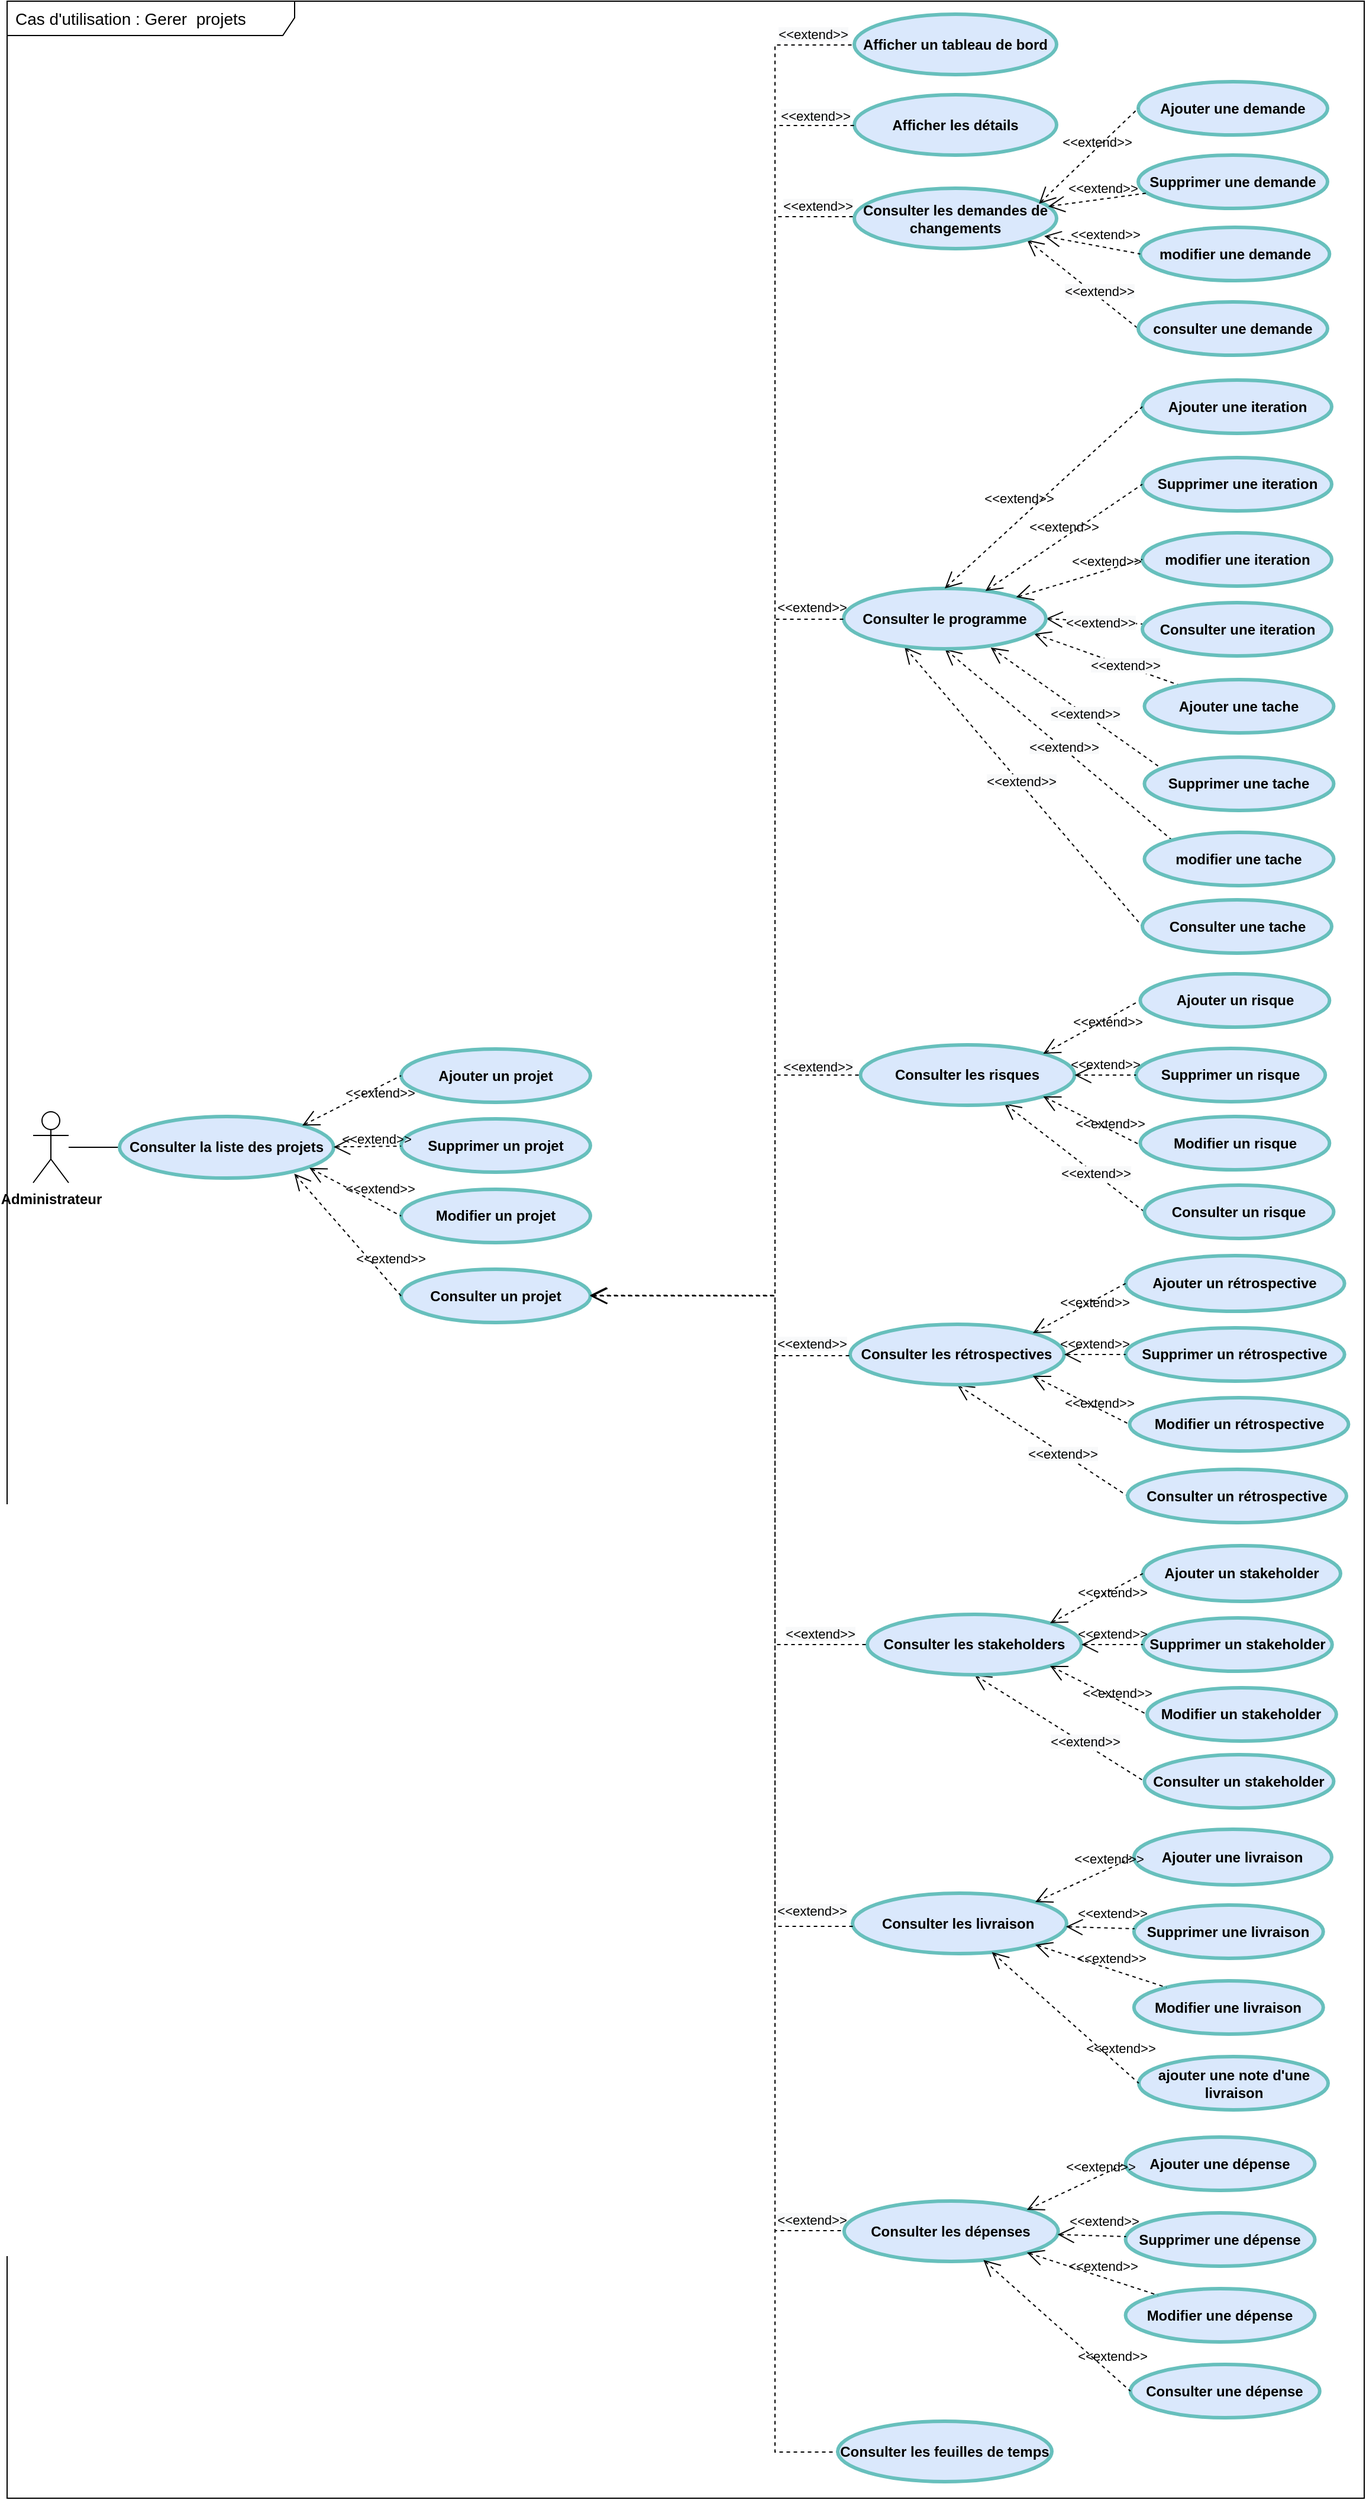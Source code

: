 <mxfile version="20.2.5" type="github">
  <diagram id="lqeS9QWTc5A_XZJM_jDW" name="Page-1">
    <mxGraphModel dx="1457" dy="-3883" grid="0" gridSize="10" guides="1" tooltips="1" connect="1" arrows="1" fold="1" page="1" pageScale="1" pageWidth="827" pageHeight="1169" math="0" shadow="0">
      <root>
        <mxCell id="0" />
        <mxCell id="1" parent="0" />
        <mxCell id="lvj-AdMTASe0IMn5T47T-1" value="&lt;div style=&quot;text-align: center&quot;&gt;&lt;span&gt;Cas d&#39;utilisation : Gerer&amp;nbsp; projets&lt;/span&gt;&lt;/div&gt;" style="shape=umlFrame;tabPosition=left;html=1;boundedLbl=1;labelInHeader=1;width=243;height=29;swimlaneFillColor=#ffffff;align=left;spacingLeft=5;fontSize=14;" parent="1" vertex="1">
          <mxGeometry x="256" y="4752" width="1147" height="2109" as="geometry" />
        </mxCell>
        <mxCell id="lvj-AdMTASe0IMn5T47T-22" style="edgeStyle=orthogonalEdgeStyle;rounded=0;orthogonalLoop=1;jettySize=auto;html=1;endArrow=none;endFill=0;" parent="1" source="lvj-AdMTASe0IMn5T47T-3" target="lvj-AdMTASe0IMn5T47T-14" edge="1">
          <mxGeometry relative="1" as="geometry" />
        </mxCell>
        <mxCell id="lvj-AdMTASe0IMn5T47T-3" value="&lt;span style=&quot;font-weight: 700&quot;&gt;Administrateur&lt;/span&gt;" style="shape=umlActor;verticalLabelPosition=bottom;verticalAlign=top;html=1;outlineConnect=0;" parent="1" vertex="1">
          <mxGeometry x="278" y="5690" width="30" height="60" as="geometry" />
        </mxCell>
        <mxCell id="lvj-AdMTASe0IMn5T47T-4" value="Consulter les livraison&amp;nbsp;" style="shape=ellipse;html=1;strokeWidth=3;fontStyle=1;whiteSpace=wrap;align=center;perimeter=ellipsePerimeter;fillColor=#dae8fc;strokeColor=#67BFBC;" parent="1" vertex="1">
          <mxGeometry x="970.5" y="6350" width="181" height="51" as="geometry" />
        </mxCell>
        <mxCell id="lvj-AdMTASe0IMn5T47T-5" value="Ajouter une livraison" style="shape=ellipse;html=1;strokeWidth=3;fontStyle=1;whiteSpace=wrap;align=center;perimeter=ellipsePerimeter;fillColor=#dae8fc;strokeColor=#67BFBC;" parent="1" vertex="1">
          <mxGeometry x="1208.39" y="6296" width="167.11" height="47" as="geometry" />
        </mxCell>
        <mxCell id="lvj-AdMTASe0IMn5T47T-6" value="Supprimer une&amp;nbsp;livraison" style="shape=ellipse;html=1;strokeWidth=3;fontStyle=1;whiteSpace=wrap;align=center;perimeter=ellipsePerimeter;fillColor=#dae8fc;strokeColor=#67BFBC;" parent="1" vertex="1">
          <mxGeometry x="1208.39" y="6360" width="160" height="45" as="geometry" />
        </mxCell>
        <mxCell id="lvj-AdMTASe0IMn5T47T-7" value="Modifier une livraison" style="shape=ellipse;html=1;strokeWidth=3;fontStyle=1;whiteSpace=wrap;align=center;perimeter=ellipsePerimeter;fillColor=#dae8fc;strokeColor=#67BFBC;" parent="1" vertex="1">
          <mxGeometry x="1208.39" y="6424" width="160" height="45" as="geometry" />
        </mxCell>
        <mxCell id="lvj-AdMTASe0IMn5T47T-8" value="&amp;lt;&amp;lt;extend&amp;gt;&amp;gt;" style="edgeStyle=none;html=1;startArrow=open;endArrow=none;startSize=12;verticalAlign=bottom;dashed=1;labelBackgroundColor=none;rounded=0;entryX=0;entryY=0.5;entryDx=0;entryDy=0;exitX=1;exitY=0;exitDx=0;exitDy=0;" parent="1" source="lvj-AdMTASe0IMn5T47T-4" target="lvj-AdMTASe0IMn5T47T-5" edge="1">
          <mxGeometry x="0.473" y="-1" width="160" relative="1" as="geometry">
            <mxPoint x="605.39" y="5407" as="sourcePoint" />
            <mxPoint x="765.39" y="5407" as="targetPoint" />
            <mxPoint as="offset" />
          </mxGeometry>
        </mxCell>
        <mxCell id="lvj-AdMTASe0IMn5T47T-9" value="&amp;lt;&amp;lt;extend&amp;gt;&amp;gt;" style="edgeStyle=none;html=1;startArrow=open;endArrow=none;startSize=12;verticalAlign=bottom;dashed=1;labelBackgroundColor=none;rounded=0;" parent="1" source="lvj-AdMTASe0IMn5T47T-4" target="lvj-AdMTASe0IMn5T47T-6" edge="1">
          <mxGeometry x="0.385" y="3" width="160" relative="1" as="geometry">
            <mxPoint x="605.39" y="5407" as="sourcePoint" />
            <mxPoint x="765.39" y="5407" as="targetPoint" />
            <mxPoint x="-1" as="offset" />
          </mxGeometry>
        </mxCell>
        <mxCell id="lvj-AdMTASe0IMn5T47T-10" value="&amp;lt;&amp;lt;extend&amp;gt;&amp;gt;" style="edgeStyle=none;html=1;startArrow=open;endArrow=none;startSize=12;verticalAlign=bottom;dashed=1;labelBackgroundColor=none;rounded=0;exitX=1;exitY=1;exitDx=0;exitDy=0;" parent="1" source="lvj-AdMTASe0IMn5T47T-4" target="lvj-AdMTASe0IMn5T47T-7" edge="1">
          <mxGeometry x="0.155" width="160" relative="1" as="geometry">
            <mxPoint x="617.39" y="5499" as="sourcePoint" />
            <mxPoint x="780.39" y="5496" as="targetPoint" />
            <mxPoint as="offset" />
          </mxGeometry>
        </mxCell>
        <mxCell id="lvj-AdMTASe0IMn5T47T-14" value="Consulter la liste des projets" style="shape=ellipse;html=1;strokeWidth=3;fontStyle=1;whiteSpace=wrap;align=center;perimeter=ellipsePerimeter;fillColor=#dae8fc;strokeColor=#67BFBC;" parent="1" vertex="1">
          <mxGeometry x="351" y="5694" width="181" height="52" as="geometry" />
        </mxCell>
        <mxCell id="lvj-AdMTASe0IMn5T47T-15" value="Ajouter un projet" style="shape=ellipse;html=1;strokeWidth=3;fontStyle=1;whiteSpace=wrap;align=center;perimeter=ellipsePerimeter;fillColor=#dae8fc;strokeColor=#67BFBC;" parent="1" vertex="1">
          <mxGeometry x="589" y="5637" width="160" height="45" as="geometry" />
        </mxCell>
        <mxCell id="lvj-AdMTASe0IMn5T47T-16" value="Supprimer un projet" style="shape=ellipse;html=1;strokeWidth=3;fontStyle=1;whiteSpace=wrap;align=center;perimeter=ellipsePerimeter;fillColor=#dae8fc;strokeColor=#67BFBC;" parent="1" vertex="1">
          <mxGeometry x="589" y="5696" width="160" height="45" as="geometry" />
        </mxCell>
        <mxCell id="lvj-AdMTASe0IMn5T47T-17" value="Modifier un projet" style="shape=ellipse;html=1;strokeWidth=3;fontStyle=1;whiteSpace=wrap;align=center;perimeter=ellipsePerimeter;fillColor=#dae8fc;strokeColor=#67BFBC;" parent="1" vertex="1">
          <mxGeometry x="589" y="5755.5" width="160" height="45" as="geometry" />
        </mxCell>
        <mxCell id="lvj-AdMTASe0IMn5T47T-18" value="&amp;lt;&amp;lt;extend&amp;gt;&amp;gt;" style="edgeStyle=none;html=1;startArrow=open;endArrow=none;startSize=12;verticalAlign=bottom;dashed=1;labelBackgroundColor=none;rounded=0;entryX=0;entryY=0.5;entryDx=0;entryDy=0;exitX=1;exitY=0;exitDx=0;exitDy=0;" parent="1" source="lvj-AdMTASe0IMn5T47T-14" target="lvj-AdMTASe0IMn5T47T-15" edge="1">
          <mxGeometry x="0.429" y="-13" width="160" relative="1" as="geometry">
            <mxPoint x="430" y="5781" as="sourcePoint" />
            <mxPoint x="590" y="5781" as="targetPoint" />
            <mxPoint as="offset" />
          </mxGeometry>
        </mxCell>
        <mxCell id="lvj-AdMTASe0IMn5T47T-19" value="&amp;lt;&amp;lt;extend&amp;gt;&amp;gt;" style="edgeStyle=none;html=1;startArrow=open;endArrow=none;startSize=12;verticalAlign=bottom;dashed=1;labelBackgroundColor=none;rounded=0;" parent="1" source="lvj-AdMTASe0IMn5T47T-14" target="lvj-AdMTASe0IMn5T47T-16" edge="1">
          <mxGeometry x="0.266" y="-2" width="160" relative="1" as="geometry">
            <mxPoint x="522" y="5667" as="sourcePoint" />
            <mxPoint x="682" y="5667" as="targetPoint" />
            <mxPoint y="1" as="offset" />
          </mxGeometry>
        </mxCell>
        <mxCell id="lvj-AdMTASe0IMn5T47T-20" value="&amp;lt;&amp;lt;extend&amp;gt;&amp;gt;" style="edgeStyle=none;html=1;startArrow=open;endArrow=none;startSize=12;verticalAlign=bottom;dashed=1;labelBackgroundColor=none;rounded=0;entryX=0;entryY=0.5;entryDx=0;entryDy=0;exitX=0.887;exitY=0.835;exitDx=0;exitDy=0;exitPerimeter=0;" parent="1" source="lvj-AdMTASe0IMn5T47T-14" target="lvj-AdMTASe0IMn5T47T-17" edge="1">
          <mxGeometry x="0.501" y="4" width="160" relative="1" as="geometry">
            <mxPoint x="522" y="5667" as="sourcePoint" />
            <mxPoint x="682" y="5667" as="targetPoint" />
            <mxPoint as="offset" />
          </mxGeometry>
        </mxCell>
        <mxCell id="bxr3qxaW9HxUWddgc9hu-50" style="edgeStyle=orthogonalEdgeStyle;rounded=0;orthogonalLoop=1;jettySize=auto;html=1;labelBackgroundColor=none;endArrow=none;verticalAlign=bottom;startArrow=open;startSize=12;dashed=1;" parent="1" source="lvj-AdMTASe0IMn5T47T-21" target="bxr3qxaW9HxUWddgc9hu-40" edge="1">
          <mxGeometry relative="1" as="geometry">
            <Array as="points">
              <mxPoint x="905" y="5846" />
              <mxPoint x="905" y="6635" />
            </Array>
          </mxGeometry>
        </mxCell>
        <mxCell id="bxr3qxaW9HxUWddgc9hu-55" value="&lt;span style=&quot;background-color: rgb(248, 249, 250);&quot;&gt;&amp;lt;&amp;lt;extend&amp;gt;&amp;gt;&lt;/span&gt;" style="edgeLabel;html=1;align=center;verticalAlign=middle;resizable=0;points=[];" parent="bxr3qxaW9HxUWddgc9hu-50" vertex="1" connectable="0">
          <mxGeometry x="0.82" y="-1" relative="1" as="geometry">
            <mxPoint x="32" y="23" as="offset" />
          </mxGeometry>
        </mxCell>
        <mxCell id="N78ZlKUnfoEXJBaq9vIP-2" style="edgeStyle=orthogonalEdgeStyle;rounded=0;orthogonalLoop=1;jettySize=auto;html=1;labelBackgroundColor=none;endArrow=none;verticalAlign=bottom;startArrow=open;startSize=12;dashed=1;" parent="1" source="lvj-AdMTASe0IMn5T47T-21" target="N78ZlKUnfoEXJBaq9vIP-1" edge="1">
          <mxGeometry relative="1" as="geometry">
            <Array as="points">
              <mxPoint x="905" y="5846" />
              <mxPoint x="905" y="6822" />
            </Array>
          </mxGeometry>
        </mxCell>
        <mxCell id="lvj-AdMTASe0IMn5T47T-21" value="Consulter un projet" style="shape=ellipse;html=1;strokeWidth=3;fontStyle=1;whiteSpace=wrap;align=center;perimeter=ellipsePerimeter;fillColor=#dae8fc;strokeColor=#67BFBC;" parent="1" vertex="1">
          <mxGeometry x="589" y="5823" width="160" height="45" as="geometry" />
        </mxCell>
        <mxCell id="lvj-AdMTASe0IMn5T47T-23" value="&amp;lt;&amp;lt;extend&amp;gt;&amp;gt;" style="edgeStyle=none;html=1;startArrow=open;endArrow=none;startSize=12;verticalAlign=bottom;dashed=1;labelBackgroundColor=none;rounded=0;entryX=0;entryY=0.5;entryDx=0;entryDy=0;exitX=0.816;exitY=0.928;exitDx=0;exitDy=0;exitPerimeter=0;" parent="1" source="lvj-AdMTASe0IMn5T47T-14" target="lvj-AdMTASe0IMn5T47T-21" edge="1">
          <mxGeometry x="0.655" y="7" width="160" relative="1" as="geometry">
            <mxPoint x="334" y="5815" as="sourcePoint" />
            <mxPoint x="494" y="5815" as="targetPoint" />
            <mxPoint x="1" as="offset" />
          </mxGeometry>
        </mxCell>
        <mxCell id="lvj-AdMTASe0IMn5T47T-24" value="Afficher un tableau de bord" style="shape=ellipse;html=1;strokeWidth=3;fontStyle=1;whiteSpace=wrap;align=center;perimeter=ellipsePerimeter;fillColor=#dae8fc;strokeColor=#67BFBC;" parent="1" vertex="1">
          <mxGeometry x="972" y="4763" width="171" height="51" as="geometry" />
        </mxCell>
        <mxCell id="lvj-AdMTASe0IMn5T47T-25" value="" style="edgeStyle=orthogonalEdgeStyle;html=1;startArrow=open;endArrow=none;startSize=12;verticalAlign=bottom;dashed=1;labelBackgroundColor=none;rounded=0;" parent="1" source="lvj-AdMTASe0IMn5T47T-21" target="lvj-AdMTASe0IMn5T47T-24" edge="1">
          <mxGeometry x="0.908" y="8" width="160" relative="1" as="geometry">
            <mxPoint x="779.0" y="5223.571" as="sourcePoint" />
            <mxPoint x="991" y="5076" as="targetPoint" />
            <Array as="points">
              <mxPoint x="905" y="5846" />
              <mxPoint x="905" y="4789" />
            </Array>
            <mxPoint as="offset" />
          </mxGeometry>
        </mxCell>
        <mxCell id="bxr3qxaW9HxUWddgc9hu-25" value="&lt;span style=&quot;background-color: rgb(248, 249, 250);&quot;&gt;&amp;lt;&amp;lt;extend&amp;gt;&amp;gt;&lt;/span&gt;" style="edgeLabel;html=1;align=center;verticalAlign=middle;resizable=0;points=[];" parent="lvj-AdMTASe0IMn5T47T-25" vertex="1" connectable="0">
          <mxGeometry x="0.901" y="1" relative="1" as="geometry">
            <mxPoint x="28" y="-8" as="offset" />
          </mxGeometry>
        </mxCell>
        <mxCell id="lvj-AdMTASe0IMn5T47T-26" value="Afficher les détails" style="shape=ellipse;html=1;strokeWidth=3;fontStyle=1;whiteSpace=wrap;align=center;perimeter=ellipsePerimeter;fillColor=#dae8fc;strokeColor=#67BFBC;" parent="1" vertex="1">
          <mxGeometry x="972" y="4831" width="171" height="51" as="geometry" />
        </mxCell>
        <mxCell id="lvj-AdMTASe0IMn5T47T-27" value="" style="edgeStyle=orthogonalEdgeStyle;html=1;startArrow=open;endArrow=none;startSize=12;verticalAlign=bottom;dashed=1;labelBackgroundColor=none;rounded=0;fontSize=11;" parent="1" source="lvj-AdMTASe0IMn5T47T-21" target="lvj-AdMTASe0IMn5T47T-26" edge="1">
          <mxGeometry x="0.858" y="-3" width="160" relative="1" as="geometry">
            <mxPoint x="779.0" y="5223.571" as="sourcePoint" />
            <mxPoint x="991" y="5075" as="targetPoint" />
            <Array as="points">
              <mxPoint x="905" y="5846" />
              <mxPoint x="905" y="4857" />
            </Array>
            <mxPoint as="offset" />
          </mxGeometry>
        </mxCell>
        <mxCell id="bxr3qxaW9HxUWddgc9hu-27" value="&lt;span style=&quot;background-color: rgb(248, 249, 250);&quot;&gt;&amp;lt;&amp;lt;extend&amp;gt;&amp;gt;&lt;/span&gt;" style="edgeLabel;html=1;align=center;verticalAlign=middle;resizable=0;points=[];" parent="lvj-AdMTASe0IMn5T47T-27" vertex="1" connectable="0">
          <mxGeometry x="0.768" y="-2" relative="1" as="geometry">
            <mxPoint x="32" y="-82" as="offset" />
          </mxGeometry>
        </mxCell>
        <mxCell id="bxr3qxaW9HxUWddgc9hu-28" value="&lt;span style=&quot;background-color: rgb(248, 249, 250);&quot;&gt;&amp;lt;&amp;lt;extend&amp;gt;&amp;gt;&lt;/span&gt;" style="edgeLabel;html=1;align=center;verticalAlign=middle;resizable=0;points=[];" parent="lvj-AdMTASe0IMn5T47T-27" vertex="1" connectable="0">
          <mxGeometry x="0.642" y="-1" relative="1" as="geometry">
            <mxPoint x="35" y="-82" as="offset" />
          </mxGeometry>
        </mxCell>
        <mxCell id="bxr3qxaW9HxUWddgc9hu-2" style="rounded=0;orthogonalLoop=1;jettySize=auto;html=1;exitX=1;exitY=1;exitDx=0;exitDy=0;entryX=0;entryY=0.5;entryDx=0;entryDy=0;labelBackgroundColor=none;endArrow=none;verticalAlign=bottom;startArrow=open;startSize=12;dashed=1;" parent="1" source="lvj-AdMTASe0IMn5T47T-30" target="bxr3qxaW9HxUWddgc9hu-1" edge="1">
          <mxGeometry relative="1" as="geometry" />
        </mxCell>
        <mxCell id="bxr3qxaW9HxUWddgc9hu-3" value="&lt;span style=&quot;background-color: rgb(248, 249, 250);&quot;&gt;&amp;lt;&amp;lt;extend&amp;gt;&amp;gt;&lt;/span&gt;" style="edgeLabel;html=1;align=center;verticalAlign=middle;resizable=0;points=[];" parent="bxr3qxaW9HxUWddgc9hu-2" vertex="1" connectable="0">
          <mxGeometry x="0.243" y="4" relative="1" as="geometry">
            <mxPoint as="offset" />
          </mxGeometry>
        </mxCell>
        <mxCell id="lvj-AdMTASe0IMn5T47T-30" value="Consulter les demandes de changements" style="shape=ellipse;html=1;strokeWidth=3;fontStyle=1;whiteSpace=wrap;align=center;perimeter=ellipsePerimeter;fillColor=#dae8fc;strokeColor=#67BFBC;" parent="1" vertex="1">
          <mxGeometry x="972" y="4910" width="171" height="51" as="geometry" />
        </mxCell>
        <mxCell id="lvj-AdMTASe0IMn5T47T-31" value="" style="edgeStyle=orthogonalEdgeStyle;html=1;startArrow=open;endArrow=none;startSize=12;verticalAlign=bottom;dashed=1;labelBackgroundColor=none;rounded=0;fontSize=11;" parent="1" source="lvj-AdMTASe0IMn5T47T-21" edge="1">
          <mxGeometry x="0.805" y="-2" width="160" relative="1" as="geometry">
            <mxPoint x="778.822" y="5223" as="sourcePoint" />
            <mxPoint x="972.016" y="4934" as="targetPoint" />
            <Array as="points">
              <mxPoint x="905" y="5846" />
              <mxPoint x="905" y="4934" />
            </Array>
            <mxPoint as="offset" />
          </mxGeometry>
        </mxCell>
        <mxCell id="lvj-AdMTASe0IMn5T47T-32" value="Ajouter une demande" style="shape=ellipse;html=1;strokeWidth=3;fontStyle=1;whiteSpace=wrap;align=center;perimeter=ellipsePerimeter;fillColor=#dae8fc;strokeColor=#67BFBC;" parent="1" vertex="1">
          <mxGeometry x="1212" y="4820" width="160" height="45" as="geometry" />
        </mxCell>
        <mxCell id="lvj-AdMTASe0IMn5T47T-33" value="Supprimer une demande" style="shape=ellipse;html=1;strokeWidth=3;fontStyle=1;whiteSpace=wrap;align=center;perimeter=ellipsePerimeter;fillColor=#dae8fc;strokeColor=#67BFBC;" parent="1" vertex="1">
          <mxGeometry x="1212" y="4882" width="160" height="45" as="geometry" />
        </mxCell>
        <mxCell id="lvj-AdMTASe0IMn5T47T-34" value="modifier une demande" style="shape=ellipse;html=1;strokeWidth=3;fontStyle=1;whiteSpace=wrap;align=center;perimeter=ellipsePerimeter;fillColor=#dae8fc;strokeColor=#67BFBC;" parent="1" vertex="1">
          <mxGeometry x="1213.67" y="4943" width="160" height="45" as="geometry" />
        </mxCell>
        <mxCell id="lvj-AdMTASe0IMn5T47T-35" value="&amp;lt;&amp;lt;extend&amp;gt;&amp;gt;" style="edgeStyle=none;html=1;startArrow=open;endArrow=none;startSize=12;verticalAlign=bottom;dashed=1;labelBackgroundColor=none;rounded=0;fontSize=11;" parent="1" source="lvj-AdMTASe0IMn5T47T-30" target="lvj-AdMTASe0IMn5T47T-33" edge="1">
          <mxGeometry x="0.101" width="160" relative="1" as="geometry">
            <mxPoint x="967" y="5158" as="sourcePoint" />
            <mxPoint x="1127" y="5158" as="targetPoint" />
            <mxPoint as="offset" />
          </mxGeometry>
        </mxCell>
        <mxCell id="lvj-AdMTASe0IMn5T47T-36" value="&amp;lt;&amp;lt;extend&amp;gt;&amp;gt;" style="edgeStyle=none;html=1;startArrow=open;endArrow=none;startSize=12;verticalAlign=bottom;dashed=1;labelBackgroundColor=none;rounded=0;fontSize=11;entryX=0;entryY=0.5;entryDx=0;entryDy=0;exitX=0.939;exitY=0.791;exitDx=0;exitDy=0;exitPerimeter=0;" parent="1" source="lvj-AdMTASe0IMn5T47T-30" target="lvj-AdMTASe0IMn5T47T-34" edge="1">
          <mxGeometry x="0.26" y="2" width="160" relative="1" as="geometry">
            <mxPoint x="967" y="5158" as="sourcePoint" />
            <mxPoint x="1127" y="5158" as="targetPoint" />
            <mxPoint as="offset" />
          </mxGeometry>
        </mxCell>
        <mxCell id="lvj-AdMTASe0IMn5T47T-37" value="&amp;lt;&amp;lt;extend&amp;gt;&amp;gt;" style="edgeStyle=none;html=1;startArrow=open;endArrow=none;startSize=12;verticalAlign=bottom;dashed=1;labelBackgroundColor=none;rounded=0;fontSize=11;entryX=0;entryY=0.5;entryDx=0;entryDy=0;exitX=0.913;exitY=0.257;exitDx=0;exitDy=0;exitPerimeter=0;" parent="1" source="lvj-AdMTASe0IMn5T47T-30" target="lvj-AdMTASe0IMn5T47T-32" edge="1">
          <mxGeometry x="0.123" y="-3" width="160" relative="1" as="geometry">
            <mxPoint x="967" y="5158" as="sourcePoint" />
            <mxPoint x="1127" y="5158" as="targetPoint" />
            <mxPoint as="offset" />
          </mxGeometry>
        </mxCell>
        <mxCell id="bxr3qxaW9HxUWddgc9hu-8" style="edgeStyle=none;rounded=0;orthogonalLoop=1;jettySize=auto;html=1;exitX=1;exitY=0.5;exitDx=0;exitDy=0;labelBackgroundColor=none;endArrow=none;verticalAlign=bottom;startArrow=open;startSize=12;dashed=1;" parent="1" source="lvj-AdMTASe0IMn5T47T-38" target="lvj-AdMTASe0IMn5T47T-48" edge="1">
          <mxGeometry relative="1" as="geometry" />
        </mxCell>
        <mxCell id="bxr3qxaW9HxUWddgc9hu-9" value="&lt;span style=&quot;background-color: rgb(248, 249, 250);&quot;&gt;&amp;lt;&amp;lt;extend&amp;gt;&amp;gt;&lt;/span&gt;" style="edgeLabel;html=1;align=center;verticalAlign=middle;resizable=0;points=[];" parent="bxr3qxaW9HxUWddgc9hu-8" vertex="1" connectable="0">
          <mxGeometry x="0.103" y="-1" relative="1" as="geometry">
            <mxPoint as="offset" />
          </mxGeometry>
        </mxCell>
        <mxCell id="bxr3qxaW9HxUWddgc9hu-15" style="edgeStyle=none;rounded=0;orthogonalLoop=1;jettySize=auto;html=1;exitX=0.941;exitY=0.749;exitDx=0;exitDy=0;labelBackgroundColor=none;endArrow=none;verticalAlign=bottom;startArrow=open;startSize=12;dashed=1;exitPerimeter=0;" parent="1" source="lvj-AdMTASe0IMn5T47T-38" target="bxr3qxaW9HxUWddgc9hu-10" edge="1">
          <mxGeometry relative="1" as="geometry" />
        </mxCell>
        <mxCell id="bxr3qxaW9HxUWddgc9hu-21" value="&lt;span style=&quot;background-color: rgb(248, 249, 250);&quot;&gt;&amp;lt;&amp;lt;extend&amp;gt;&amp;gt;&lt;/span&gt;" style="edgeLabel;html=1;align=center;verticalAlign=middle;resizable=0;points=[];" parent="bxr3qxaW9HxUWddgc9hu-15" vertex="1" connectable="0">
          <mxGeometry x="0.244" y="1" relative="1" as="geometry">
            <mxPoint as="offset" />
          </mxGeometry>
        </mxCell>
        <mxCell id="bxr3qxaW9HxUWddgc9hu-16" style="edgeStyle=none;rounded=0;orthogonalLoop=1;jettySize=auto;html=1;exitX=0.727;exitY=0.979;exitDx=0;exitDy=0;entryX=0.075;entryY=0.173;entryDx=0;entryDy=0;labelBackgroundColor=none;endArrow=none;verticalAlign=bottom;startArrow=open;startSize=12;dashed=1;exitPerimeter=0;entryPerimeter=0;" parent="1" source="lvj-AdMTASe0IMn5T47T-38" target="bxr3qxaW9HxUWddgc9hu-11" edge="1">
          <mxGeometry relative="1" as="geometry" />
        </mxCell>
        <mxCell id="bxr3qxaW9HxUWddgc9hu-20" value="&lt;span style=&quot;background-color: rgb(248, 249, 250);&quot;&gt;&amp;lt;&amp;lt;extend&amp;gt;&amp;gt;&lt;/span&gt;" style="edgeLabel;html=1;align=center;verticalAlign=middle;resizable=0;points=[];" parent="bxr3qxaW9HxUWddgc9hu-16" vertex="1" connectable="0">
          <mxGeometry x="0.117" relative="1" as="geometry">
            <mxPoint as="offset" />
          </mxGeometry>
        </mxCell>
        <mxCell id="bxr3qxaW9HxUWddgc9hu-17" style="edgeStyle=none;rounded=0;orthogonalLoop=1;jettySize=auto;html=1;exitX=0.5;exitY=1;exitDx=0;exitDy=0;entryX=0;entryY=0;entryDx=0;entryDy=0;labelBackgroundColor=none;endArrow=none;verticalAlign=bottom;startArrow=open;startSize=12;dashed=1;" parent="1" source="lvj-AdMTASe0IMn5T47T-38" target="bxr3qxaW9HxUWddgc9hu-12" edge="1">
          <mxGeometry relative="1" as="geometry" />
        </mxCell>
        <mxCell id="bxr3qxaW9HxUWddgc9hu-22" value="&lt;span style=&quot;background-color: rgb(248, 249, 250);&quot;&gt;&amp;lt;&amp;lt;extend&amp;gt;&amp;gt;&lt;/span&gt;" style="edgeLabel;html=1;align=center;verticalAlign=middle;resizable=0;points=[];" parent="bxr3qxaW9HxUWddgc9hu-17" vertex="1" connectable="0">
          <mxGeometry x="0.035" y="1" relative="1" as="geometry">
            <mxPoint as="offset" />
          </mxGeometry>
        </mxCell>
        <mxCell id="bxr3qxaW9HxUWddgc9hu-18" style="edgeStyle=none;rounded=0;orthogonalLoop=1;jettySize=auto;html=1;entryX=0;entryY=0.5;entryDx=0;entryDy=0;labelBackgroundColor=none;endArrow=none;verticalAlign=bottom;startArrow=open;startSize=12;dashed=1;exitX=0.301;exitY=0.969;exitDx=0;exitDy=0;exitPerimeter=0;" parent="1" source="lvj-AdMTASe0IMn5T47T-38" target="bxr3qxaW9HxUWddgc9hu-13" edge="1">
          <mxGeometry relative="1" as="geometry" />
        </mxCell>
        <mxCell id="bxr3qxaW9HxUWddgc9hu-23" value="&lt;span style=&quot;background-color: rgb(248, 249, 250);&quot;&gt;&amp;lt;&amp;lt;extend&amp;gt;&amp;gt;&lt;/span&gt;" style="edgeLabel;html=1;align=center;verticalAlign=middle;resizable=0;points=[];" parent="bxr3qxaW9HxUWddgc9hu-18" vertex="1" connectable="0">
          <mxGeometry x="-0.033" y="1" relative="1" as="geometry">
            <mxPoint as="offset" />
          </mxGeometry>
        </mxCell>
        <mxCell id="lvj-AdMTASe0IMn5T47T-38" value="Consulter le programme" style="shape=ellipse;html=1;strokeWidth=3;fontStyle=1;whiteSpace=wrap;align=center;perimeter=ellipsePerimeter;fillColor=#dae8fc;strokeColor=#67BFBC;" parent="1" vertex="1">
          <mxGeometry x="963" y="5248" width="171" height="51" as="geometry" />
        </mxCell>
        <mxCell id="lvj-AdMTASe0IMn5T47T-39" value="" style="edgeStyle=orthogonalEdgeStyle;html=1;startArrow=open;endArrow=none;startSize=12;verticalAlign=bottom;dashed=1;labelBackgroundColor=none;rounded=0;fontSize=11;" parent="1" source="lvj-AdMTASe0IMn5T47T-21" target="lvj-AdMTASe0IMn5T47T-38" edge="1">
          <mxGeometry x="0.688" y="-4" width="160" relative="1" as="geometry">
            <mxPoint x="749.5" y="5227.571" as="sourcePoint" />
            <mxPoint x="981.5" y="5176" as="targetPoint" />
            <Array as="points">
              <mxPoint x="905" y="5846" />
              <mxPoint x="905" y="5274" />
            </Array>
            <mxPoint as="offset" />
          </mxGeometry>
        </mxCell>
        <mxCell id="bxr3qxaW9HxUWddgc9hu-29" value="&lt;span style=&quot;&quot;&gt;&amp;lt;&amp;lt;extend&amp;gt;&amp;gt;&lt;/span&gt;" style="edgeLabel;html=1;align=center;verticalAlign=middle;resizable=0;points=[];labelBackgroundColor=none;" parent="lvj-AdMTASe0IMn5T47T-39" vertex="1" connectable="0">
          <mxGeometry x="0.542" y="-3" relative="1" as="geometry">
            <mxPoint x="28" y="-132" as="offset" />
          </mxGeometry>
        </mxCell>
        <mxCell id="bxr3qxaW9HxUWddgc9hu-51" value="&lt;span style=&quot;background-color: rgb(248, 249, 250);&quot;&gt;&amp;lt;&amp;lt;extend&amp;gt;&amp;gt;&lt;/span&gt;" style="edgeLabel;html=1;align=center;verticalAlign=middle;resizable=0;points=[];" parent="lvj-AdMTASe0IMn5T47T-39" vertex="1" connectable="0">
          <mxGeometry x="-0.069" y="1" relative="1" as="geometry">
            <mxPoint x="37" y="16" as="offset" />
          </mxGeometry>
        </mxCell>
        <mxCell id="lvj-AdMTASe0IMn5T47T-41" value="Ajouter une iteration" style="shape=ellipse;html=1;strokeWidth=3;fontStyle=1;whiteSpace=wrap;align=center;perimeter=ellipsePerimeter;fillColor=#dae8fc;strokeColor=#67BFBC;" parent="1" vertex="1">
          <mxGeometry x="1215.5" y="5072" width="160" height="45" as="geometry" />
        </mxCell>
        <mxCell id="lvj-AdMTASe0IMn5T47T-42" value="Supprimer une iteration" style="shape=ellipse;html=1;strokeWidth=3;fontStyle=1;whiteSpace=wrap;align=center;perimeter=ellipsePerimeter;fillColor=#dae8fc;strokeColor=#67BFBC;" parent="1" vertex="1">
          <mxGeometry x="1215.5" y="5137.5" width="160" height="45" as="geometry" />
        </mxCell>
        <mxCell id="lvj-AdMTASe0IMn5T47T-43" value="modifier une iteration" style="shape=ellipse;html=1;strokeWidth=3;fontStyle=1;whiteSpace=wrap;align=center;perimeter=ellipsePerimeter;fillColor=#dae8fc;strokeColor=#67BFBC;" parent="1" vertex="1">
          <mxGeometry x="1215.5" y="5201" width="160" height="45" as="geometry" />
        </mxCell>
        <mxCell id="lvj-AdMTASe0IMn5T47T-44" value="&amp;lt;&amp;lt;extend&amp;gt;&amp;gt;" style="edgeStyle=none;html=1;startArrow=open;endArrow=none;startSize=12;verticalAlign=bottom;dashed=1;labelBackgroundColor=none;rounded=0;fontSize=11;exitX=0.5;exitY=0;exitDx=0;exitDy=0;entryX=0;entryY=0.5;entryDx=0;entryDy=0;" parent="1" source="lvj-AdMTASe0IMn5T47T-38" target="lvj-AdMTASe0IMn5T47T-41" edge="1">
          <mxGeometry x="-0.188" y="7" width="160" relative="1" as="geometry">
            <mxPoint x="1073.5" y="5123" as="sourcePoint" />
            <mxPoint x="1181.5" y="5114" as="targetPoint" />
            <mxPoint as="offset" />
          </mxGeometry>
        </mxCell>
        <mxCell id="lvj-AdMTASe0IMn5T47T-45" value="&amp;lt;&amp;lt;extend&amp;gt;&amp;gt;" style="edgeStyle=none;html=1;startArrow=open;endArrow=none;startSize=12;verticalAlign=bottom;dashed=1;labelBackgroundColor=none;rounded=0;fontSize=11;entryX=0;entryY=0.5;entryDx=0;entryDy=0;" parent="1" source="lvj-AdMTASe0IMn5T47T-38" target="lvj-AdMTASe0IMn5T47T-42" edge="1">
          <mxGeometry width="160" relative="1" as="geometry">
            <mxPoint x="1094.5" y="5156" as="sourcePoint" />
            <mxPoint x="1254.5" y="5143" as="targetPoint" />
          </mxGeometry>
        </mxCell>
        <mxCell id="lvj-AdMTASe0IMn5T47T-46" value="&amp;lt;&amp;lt;extend&amp;gt;&amp;gt;" style="edgeStyle=none;html=1;startArrow=open;endArrow=none;startSize=12;verticalAlign=bottom;dashed=1;labelBackgroundColor=none;rounded=0;fontSize=11;entryX=0;entryY=0.5;entryDx=0;entryDy=0;" parent="1" source="lvj-AdMTASe0IMn5T47T-38" target="lvj-AdMTASe0IMn5T47T-43" edge="1">
          <mxGeometry x="0.425" y="-1" width="160" relative="1" as="geometry">
            <mxPoint x="1094.5" y="5143" as="sourcePoint" />
            <mxPoint x="1254.5" y="5143" as="targetPoint" />
            <mxPoint as="offset" />
          </mxGeometry>
        </mxCell>
        <mxCell id="bxr3qxaW9HxUWddgc9hu-32" style="edgeStyle=none;rounded=0;orthogonalLoop=1;jettySize=auto;html=1;entryX=0;entryY=0.5;entryDx=0;entryDy=0;labelBackgroundColor=none;endArrow=none;verticalAlign=bottom;startArrow=open;startSize=12;dashed=1;" parent="1" source="lvj-AdMTASe0IMn5T47T-47" target="bxr3qxaW9HxUWddgc9hu-31" edge="1">
          <mxGeometry relative="1" as="geometry" />
        </mxCell>
        <mxCell id="bxr3qxaW9HxUWddgc9hu-33" value="&lt;span style=&quot;background-color: rgb(248, 249, 250);&quot;&gt;&amp;lt;&amp;lt;extend&amp;gt;&amp;gt;&lt;/span&gt;" style="edgeLabel;html=1;align=center;verticalAlign=middle;resizable=0;points=[];" parent="bxr3qxaW9HxUWddgc9hu-32" vertex="1" connectable="0">
          <mxGeometry x="0.281" relative="1" as="geometry">
            <mxPoint x="1" as="offset" />
          </mxGeometry>
        </mxCell>
        <mxCell id="lvj-AdMTASe0IMn5T47T-47" value="Consulter les risques" style="shape=ellipse;html=1;strokeWidth=3;fontStyle=1;whiteSpace=wrap;align=center;perimeter=ellipsePerimeter;fillColor=#dae8fc;strokeColor=#67BFBC;" parent="1" vertex="1">
          <mxGeometry x="977.23" y="5633.51" width="181" height="51" as="geometry" />
        </mxCell>
        <mxCell id="lvj-AdMTASe0IMn5T47T-48" value="Consulter une iteration" style="shape=ellipse;html=1;strokeWidth=3;fontStyle=1;whiteSpace=wrap;align=center;perimeter=ellipsePerimeter;fillColor=#dae8fc;strokeColor=#67BFBC;" parent="1" vertex="1">
          <mxGeometry x="1215.5" y="5260" width="160" height="45" as="geometry" />
        </mxCell>
        <mxCell id="lvj-AdMTASe0IMn5T47T-49" value="Supprimer un risque" style="shape=ellipse;html=1;strokeWidth=3;fontStyle=1;whiteSpace=wrap;align=center;perimeter=ellipsePerimeter;fillColor=#dae8fc;strokeColor=#67BFBC;" parent="1" vertex="1">
          <mxGeometry x="1210.12" y="5636.51" width="160" height="45" as="geometry" />
        </mxCell>
        <mxCell id="lvj-AdMTASe0IMn5T47T-50" value="Modifier un risque" style="shape=ellipse;html=1;strokeWidth=3;fontStyle=1;whiteSpace=wrap;align=center;perimeter=ellipsePerimeter;fillColor=#dae8fc;strokeColor=#67BFBC;" parent="1" vertex="1">
          <mxGeometry x="1213.67" y="5694" width="160" height="45" as="geometry" />
        </mxCell>
        <mxCell id="lvj-AdMTASe0IMn5T47T-51" value="&amp;lt;&amp;lt;extend&amp;gt;&amp;gt;" style="edgeStyle=none;html=1;startArrow=open;endArrow=none;startSize=12;verticalAlign=bottom;dashed=1;labelBackgroundColor=none;rounded=0;fontSize=11;entryX=0;entryY=0.5;entryDx=0;entryDy=0;exitX=1;exitY=0;exitDx=0;exitDy=0;" parent="1" source="lvj-AdMTASe0IMn5T47T-47" target="bxr3qxaW9HxUWddgc9hu-30" edge="1">
          <mxGeometry x="0.214" y="-10" width="160" relative="1" as="geometry">
            <mxPoint x="1047.23" y="5670.51" as="sourcePoint" />
            <mxPoint x="1210.12" y="5599.01" as="targetPoint" />
            <mxPoint as="offset" />
          </mxGeometry>
        </mxCell>
        <mxCell id="lvj-AdMTASe0IMn5T47T-52" value="&amp;lt;&amp;lt;extend&amp;gt;&amp;gt;" style="edgeStyle=none;html=1;startArrow=open;endArrow=none;startSize=12;verticalAlign=bottom;dashed=1;labelBackgroundColor=none;rounded=0;fontSize=11;" parent="1" source="lvj-AdMTASe0IMn5T47T-47" target="lvj-AdMTASe0IMn5T47T-49" edge="1">
          <mxGeometry width="160" relative="1" as="geometry">
            <mxPoint x="1047.23" y="5670.51" as="sourcePoint" />
            <mxPoint x="1207.23" y="5670.51" as="targetPoint" />
          </mxGeometry>
        </mxCell>
        <mxCell id="lvj-AdMTASe0IMn5T47T-53" value="&amp;lt;&amp;lt;extend&amp;gt;&amp;gt;" style="edgeStyle=none;html=1;startArrow=open;endArrow=none;startSize=12;verticalAlign=bottom;dashed=1;labelBackgroundColor=none;rounded=0;fontSize=11;entryX=0;entryY=0.5;entryDx=0;entryDy=0;exitX=1;exitY=1;exitDx=0;exitDy=0;" parent="1" source="lvj-AdMTASe0IMn5T47T-47" edge="1">
          <mxGeometry x="0.409" y="-3" width="160" relative="1" as="geometry">
            <mxPoint x="1088.23" y="5687.51" as="sourcePoint" />
            <mxPoint x="1213.68" y="5718.01" as="targetPoint" />
            <mxPoint as="offset" />
          </mxGeometry>
        </mxCell>
        <mxCell id="lvj-AdMTASe0IMn5T47T-54" value="" style="edgeStyle=orthogonalEdgeStyle;html=1;startArrow=open;endArrow=none;startSize=12;verticalAlign=bottom;dashed=1;labelBackgroundColor=none;rounded=0;fontSize=11;" parent="1" source="lvj-AdMTASe0IMn5T47T-21" target="lvj-AdMTASe0IMn5T47T-47" edge="1">
          <mxGeometry x="0.835" y="9" width="160" relative="1" as="geometry">
            <mxPoint x="784.23" y="5521.003" as="sourcePoint" />
            <mxPoint x="1236.23" y="5676.51" as="targetPoint" />
            <Array as="points">
              <mxPoint x="905" y="5846" />
              <mxPoint x="905" y="5659" />
            </Array>
            <mxPoint as="offset" />
          </mxGeometry>
        </mxCell>
        <mxCell id="bxr3qxaW9HxUWddgc9hu-35" style="edgeStyle=none;rounded=0;orthogonalLoop=1;jettySize=auto;html=1;exitX=0.5;exitY=1;exitDx=0;exitDy=0;entryX=0;entryY=0.5;entryDx=0;entryDy=0;labelBackgroundColor=none;endArrow=none;verticalAlign=bottom;startArrow=open;startSize=12;dashed=1;" parent="1" source="lvj-AdMTASe0IMn5T47T-57" target="bxr3qxaW9HxUWddgc9hu-34" edge="1">
          <mxGeometry relative="1" as="geometry" />
        </mxCell>
        <mxCell id="bxr3qxaW9HxUWddgc9hu-36" value="&lt;span style=&quot;background-color: rgb(248, 249, 250);&quot;&gt;&amp;lt;&amp;lt;extend&amp;gt;&amp;gt;&lt;/span&gt;" style="edgeLabel;html=1;align=center;verticalAlign=middle;resizable=0;points=[];" parent="bxr3qxaW9HxUWddgc9hu-35" vertex="1" connectable="0">
          <mxGeometry x="0.235" relative="1" as="geometry">
            <mxPoint as="offset" />
          </mxGeometry>
        </mxCell>
        <mxCell id="lvj-AdMTASe0IMn5T47T-57" value="Consulter les rétrospectives" style="shape=ellipse;html=1;strokeWidth=3;fontStyle=1;whiteSpace=wrap;align=center;perimeter=ellipsePerimeter;fillColor=#dae8fc;strokeColor=#67BFBC;" parent="1" vertex="1">
          <mxGeometry x="968.45" y="5869.51" width="181" height="51" as="geometry" />
        </mxCell>
        <mxCell id="lvj-AdMTASe0IMn5T47T-58" value="Ajouter un rétrospective" style="shape=ellipse;html=1;strokeWidth=3;fontStyle=1;whiteSpace=wrap;align=center;perimeter=ellipsePerimeter;fillColor=#dae8fc;strokeColor=#67BFBC;" parent="1" vertex="1">
          <mxGeometry x="1201.34" y="5811.51" width="185" height="47" as="geometry" />
        </mxCell>
        <mxCell id="lvj-AdMTASe0IMn5T47T-59" value="Supprimer un rétrospective" style="shape=ellipse;html=1;strokeWidth=3;fontStyle=1;whiteSpace=wrap;align=center;perimeter=ellipsePerimeter;fillColor=#dae8fc;strokeColor=#67BFBC;" parent="1" vertex="1">
          <mxGeometry x="1201.34" y="5872.51" width="185" height="45" as="geometry" />
        </mxCell>
        <mxCell id="lvj-AdMTASe0IMn5T47T-60" value="Modifier un rétrospective" style="shape=ellipse;html=1;strokeWidth=3;fontStyle=1;whiteSpace=wrap;align=center;perimeter=ellipsePerimeter;fillColor=#dae8fc;strokeColor=#67BFBC;" parent="1" vertex="1">
          <mxGeometry x="1204.73" y="5931.51" width="185" height="45" as="geometry" />
        </mxCell>
        <mxCell id="lvj-AdMTASe0IMn5T47T-61" value="&amp;lt;&amp;lt;extend&amp;gt;&amp;gt;" style="edgeStyle=none;html=1;startArrow=open;endArrow=none;startSize=12;verticalAlign=bottom;dashed=1;labelBackgroundColor=none;rounded=0;fontSize=11;entryX=0;entryY=0.5;entryDx=0;entryDy=0;exitX=1;exitY=0;exitDx=0;exitDy=0;" parent="1" source="lvj-AdMTASe0IMn5T47T-57" target="lvj-AdMTASe0IMn5T47T-58" edge="1">
          <mxGeometry x="0.214" y="-10" width="160" relative="1" as="geometry">
            <mxPoint x="1038.45" y="5906.51" as="sourcePoint" />
            <mxPoint x="1198.45" y="5906.51" as="targetPoint" />
            <mxPoint as="offset" />
          </mxGeometry>
        </mxCell>
        <mxCell id="lvj-AdMTASe0IMn5T47T-62" value="&amp;lt;&amp;lt;extend&amp;gt;&amp;gt;" style="edgeStyle=none;html=1;startArrow=open;endArrow=none;startSize=12;verticalAlign=bottom;dashed=1;labelBackgroundColor=none;rounded=0;fontSize=11;" parent="1" source="lvj-AdMTASe0IMn5T47T-57" target="lvj-AdMTASe0IMn5T47T-59" edge="1">
          <mxGeometry width="160" relative="1" as="geometry">
            <mxPoint x="1038.45" y="6031" as="sourcePoint" />
            <mxPoint x="1198.45" y="6031" as="targetPoint" />
          </mxGeometry>
        </mxCell>
        <mxCell id="lvj-AdMTASe0IMn5T47T-63" value="&amp;lt;&amp;lt;extend&amp;gt;&amp;gt;" style="edgeStyle=none;html=1;startArrow=open;endArrow=none;startSize=12;verticalAlign=bottom;dashed=1;labelBackgroundColor=none;rounded=0;fontSize=11;entryX=0;entryY=0.5;entryDx=0;entryDy=0;exitX=1;exitY=1;exitDx=0;exitDy=0;" parent="1" source="lvj-AdMTASe0IMn5T47T-57" target="lvj-AdMTASe0IMn5T47T-60" edge="1">
          <mxGeometry x="0.409" y="-3" width="160" relative="1" as="geometry">
            <mxPoint x="1079.45" y="5923.51" as="sourcePoint" />
            <mxPoint x="1239.45" y="5923.51" as="targetPoint" />
            <mxPoint as="offset" />
          </mxGeometry>
        </mxCell>
        <mxCell id="lvj-AdMTASe0IMn5T47T-64" value="" style="edgeStyle=orthogonalEdgeStyle;html=1;startArrow=open;endArrow=none;startSize=12;verticalAlign=bottom;dashed=1;labelBackgroundColor=none;rounded=0;fontSize=11;" parent="1" source="lvj-AdMTASe0IMn5T47T-21" target="lvj-AdMTASe0IMn5T47T-57" edge="1">
          <mxGeometry x="0.922" y="11" width="160" relative="1" as="geometry">
            <mxPoint x="779.0" y="5577.003" as="sourcePoint" />
            <mxPoint x="1248" y="5906.51" as="targetPoint" />
            <Array as="points">
              <mxPoint x="905" y="5846" />
              <mxPoint x="905" y="5896" />
            </Array>
            <mxPoint as="offset" />
          </mxGeometry>
        </mxCell>
        <mxCell id="bxr3qxaW9HxUWddgc9hu-38" style="edgeStyle=none;rounded=0;orthogonalLoop=1;jettySize=auto;html=1;exitX=0.5;exitY=1;exitDx=0;exitDy=0;labelBackgroundColor=none;endArrow=none;verticalAlign=bottom;startArrow=open;startSize=12;dashed=1;entryX=0;entryY=0.5;entryDx=0;entryDy=0;" parent="1" source="lvj-AdMTASe0IMn5T47T-65" target="bxr3qxaW9HxUWddgc9hu-37" edge="1">
          <mxGeometry relative="1" as="geometry" />
        </mxCell>
        <mxCell id="bxr3qxaW9HxUWddgc9hu-39" value="&lt;span style=&quot;background-color: rgb(248, 249, 250);&quot;&gt;&amp;lt;&amp;lt;extend&amp;gt;&amp;gt;&lt;/span&gt;" style="edgeLabel;html=1;align=center;verticalAlign=middle;resizable=0;points=[];" parent="bxr3qxaW9HxUWddgc9hu-38" vertex="1" connectable="0">
          <mxGeometry x="0.288" y="2" relative="1" as="geometry">
            <mxPoint as="offset" />
          </mxGeometry>
        </mxCell>
        <mxCell id="lvj-AdMTASe0IMn5T47T-65" value="Consulter les stakeholders" style="shape=ellipse;html=1;strokeWidth=3;fontStyle=1;whiteSpace=wrap;align=center;perimeter=ellipsePerimeter;fillColor=#dae8fc;strokeColor=#67BFBC;" parent="1" vertex="1">
          <mxGeometry x="983" y="6114.51" width="181" height="51" as="geometry" />
        </mxCell>
        <mxCell id="lvj-AdMTASe0IMn5T47T-66" value="Ajouter un stakeholder" style="shape=ellipse;html=1;strokeWidth=3;fontStyle=1;whiteSpace=wrap;align=center;perimeter=ellipsePerimeter;fillColor=#dae8fc;strokeColor=#67BFBC;" parent="1" vertex="1">
          <mxGeometry x="1215.89" y="6056.51" width="167.11" height="47" as="geometry" />
        </mxCell>
        <mxCell id="lvj-AdMTASe0IMn5T47T-67" value="Supprimer un stakeholder" style="shape=ellipse;html=1;strokeWidth=3;fontStyle=1;whiteSpace=wrap;align=center;perimeter=ellipsePerimeter;fillColor=#dae8fc;strokeColor=#67BFBC;" parent="1" vertex="1">
          <mxGeometry x="1215.89" y="6117.51" width="160" height="45" as="geometry" />
        </mxCell>
        <mxCell id="lvj-AdMTASe0IMn5T47T-68" value="Modifier un stakeholder" style="shape=ellipse;html=1;strokeWidth=3;fontStyle=1;whiteSpace=wrap;align=center;perimeter=ellipsePerimeter;fillColor=#dae8fc;strokeColor=#67BFBC;" parent="1" vertex="1">
          <mxGeometry x="1219.45" y="6176.51" width="160" height="45" as="geometry" />
        </mxCell>
        <mxCell id="lvj-AdMTASe0IMn5T47T-69" value="&amp;lt;&amp;lt;extend&amp;gt;&amp;gt;" style="edgeStyle=none;html=1;startArrow=open;endArrow=none;startSize=12;verticalAlign=bottom;dashed=1;labelBackgroundColor=none;rounded=0;fontSize=11;entryX=0;entryY=0.5;entryDx=0;entryDy=0;exitX=1;exitY=0;exitDx=0;exitDy=0;" parent="1" source="lvj-AdMTASe0IMn5T47T-65" target="lvj-AdMTASe0IMn5T47T-66" edge="1">
          <mxGeometry x="0.214" y="-10" width="160" relative="1" as="geometry">
            <mxPoint x="1053" y="6151.51" as="sourcePoint" />
            <mxPoint x="1213" y="6151.51" as="targetPoint" />
            <mxPoint as="offset" />
          </mxGeometry>
        </mxCell>
        <mxCell id="lvj-AdMTASe0IMn5T47T-70" value="&amp;lt;&amp;lt;extend&amp;gt;&amp;gt;" style="edgeStyle=none;html=1;startArrow=open;endArrow=none;startSize=12;verticalAlign=bottom;dashed=1;labelBackgroundColor=none;rounded=0;fontSize=11;" parent="1" source="lvj-AdMTASe0IMn5T47T-65" target="lvj-AdMTASe0IMn5T47T-67" edge="1">
          <mxGeometry width="160" relative="1" as="geometry">
            <mxPoint x="1053" y="6151.51" as="sourcePoint" />
            <mxPoint x="1213" y="6151.51" as="targetPoint" />
          </mxGeometry>
        </mxCell>
        <mxCell id="lvj-AdMTASe0IMn5T47T-71" value="&amp;lt;&amp;lt;extend&amp;gt;&amp;gt;" style="edgeStyle=none;html=1;startArrow=open;endArrow=none;startSize=12;verticalAlign=bottom;dashed=1;labelBackgroundColor=none;rounded=0;fontSize=11;entryX=0;entryY=0.5;entryDx=0;entryDy=0;exitX=1;exitY=1;exitDx=0;exitDy=0;" parent="1" source="lvj-AdMTASe0IMn5T47T-65" target="lvj-AdMTASe0IMn5T47T-68" edge="1">
          <mxGeometry x="0.409" y="-3" width="160" relative="1" as="geometry">
            <mxPoint x="1094" y="6168.51" as="sourcePoint" />
            <mxPoint x="1254" y="6168.51" as="targetPoint" />
            <mxPoint as="offset" />
          </mxGeometry>
        </mxCell>
        <mxCell id="lvj-AdMTASe0IMn5T47T-72" value="" style="edgeStyle=orthogonalEdgeStyle;html=1;startArrow=open;endArrow=none;startSize=12;verticalAlign=bottom;dashed=1;labelBackgroundColor=none;rounded=0;fontSize=11;" parent="1" source="lvj-AdMTASe0IMn5T47T-21" target="lvj-AdMTASe0IMn5T47T-65" edge="1">
          <mxGeometry x="0.892" y="-1" width="160" relative="1" as="geometry">
            <mxPoint x="780.0" y="5400.533" as="sourcePoint" />
            <mxPoint x="984.0" y="6140" as="targetPoint" />
            <Array as="points">
              <mxPoint x="905" y="5846" />
              <mxPoint x="905" y="6140" />
            </Array>
            <mxPoint as="offset" />
          </mxGeometry>
        </mxCell>
        <mxCell id="lvj-AdMTASe0IMn5T47T-73" value="" style="edgeStyle=orthogonalEdgeStyle;html=1;startArrow=open;endArrow=none;startSize=12;verticalAlign=bottom;dashed=1;labelBackgroundColor=none;rounded=0;fontSize=11;" parent="1" target="lvj-AdMTASe0IMn5T47T-4" edge="1">
          <mxGeometry x="0.924" width="160" relative="1" as="geometry">
            <mxPoint x="748.523" y="5845.048" as="sourcePoint" />
            <mxPoint x="971.517" y="6378" as="targetPoint" />
            <Array as="points">
              <mxPoint x="905" y="5845" />
              <mxPoint x="905" y="6378" />
            </Array>
            <mxPoint as="offset" />
          </mxGeometry>
        </mxCell>
        <mxCell id="bxr3qxaW9HxUWddgc9hu-52" value="&lt;span style=&quot;background-color: rgb(248, 249, 250);&quot;&gt;&amp;lt;&amp;lt;extend&amp;gt;&amp;gt;&lt;/span&gt;" style="edgeLabel;html=1;align=center;verticalAlign=middle;resizable=0;points=[];" parent="lvj-AdMTASe0IMn5T47T-73" vertex="1" connectable="0">
          <mxGeometry x="-0.506" relative="1" as="geometry">
            <mxPoint x="31" y="11" as="offset" />
          </mxGeometry>
        </mxCell>
        <mxCell id="bxr3qxaW9HxUWddgc9hu-53" value="&lt;span style=&quot;background-color: rgb(248, 249, 250);&quot;&gt;&amp;lt;&amp;lt;extend&amp;gt;&amp;gt;&lt;/span&gt;" style="edgeLabel;html=1;align=center;verticalAlign=middle;resizable=0;points=[];" parent="lvj-AdMTASe0IMn5T47T-73" vertex="1" connectable="0">
          <mxGeometry x="0.139" y="-2" relative="1" as="geometry">
            <mxPoint x="40" y="12" as="offset" />
          </mxGeometry>
        </mxCell>
        <mxCell id="bxr3qxaW9HxUWddgc9hu-54" value="&lt;span style=&quot;background-color: rgb(248, 249, 250);&quot;&gt;&amp;lt;&amp;lt;extend&amp;gt;&amp;gt;&lt;/span&gt;" style="edgeLabel;html=1;align=center;verticalAlign=middle;resizable=0;points=[];" parent="lvj-AdMTASe0IMn5T47T-73" vertex="1" connectable="0">
          <mxGeometry x="0.738" y="2" relative="1" as="geometry">
            <mxPoint x="29" y="20" as="offset" />
          </mxGeometry>
        </mxCell>
        <mxCell id="UWpCNcWmf3QFVQGf2F8d-1" value="ajouter une note d&#39;une livraison" style="shape=ellipse;html=1;strokeWidth=3;fontStyle=1;whiteSpace=wrap;align=center;perimeter=ellipsePerimeter;fillColor=#dae8fc;strokeColor=#67BFBC;" parent="1" vertex="1">
          <mxGeometry x="1212.5" y="6488" width="160" height="45" as="geometry" />
        </mxCell>
        <mxCell id="UWpCNcWmf3QFVQGf2F8d-2" value="&amp;lt;&amp;lt;extend&amp;gt;&amp;gt;" style="edgeStyle=none;html=1;startArrow=open;endArrow=none;startSize=12;verticalAlign=bottom;dashed=1;labelBackgroundColor=none;rounded=0;entryX=0;entryY=0.5;entryDx=0;entryDy=0;" parent="1" source="lvj-AdMTASe0IMn5T47T-4" target="UWpCNcWmf3QFVQGf2F8d-1" edge="1">
          <mxGeometry x="0.701" y="5" width="160" relative="1" as="geometry">
            <mxPoint x="894.5" y="6409" as="sourcePoint" />
            <mxPoint x="1054.5" y="6409" as="targetPoint" />
            <mxPoint as="offset" />
          </mxGeometry>
        </mxCell>
        <mxCell id="bxr3qxaW9HxUWddgc9hu-1" value="consulter une demande" style="shape=ellipse;html=1;strokeWidth=3;fontStyle=1;whiteSpace=wrap;align=center;perimeter=ellipsePerimeter;fillColor=#dae8fc;strokeColor=#67BFBC;" parent="1" vertex="1">
          <mxGeometry x="1212" y="5006" width="160" height="45" as="geometry" />
        </mxCell>
        <mxCell id="bxr3qxaW9HxUWddgc9hu-10" value="Ajouter une tache" style="shape=ellipse;html=1;strokeWidth=3;fontStyle=1;whiteSpace=wrap;align=center;perimeter=ellipsePerimeter;fillColor=#dae8fc;strokeColor=#67BFBC;" parent="1" vertex="1">
          <mxGeometry x="1217.23" y="5325" width="160" height="45" as="geometry" />
        </mxCell>
        <mxCell id="bxr3qxaW9HxUWddgc9hu-11" value="Supprimer une tache" style="shape=ellipse;html=1;strokeWidth=3;fontStyle=1;whiteSpace=wrap;align=center;perimeter=ellipsePerimeter;fillColor=#dae8fc;strokeColor=#67BFBC;" parent="1" vertex="1">
          <mxGeometry x="1217.23" y="5390.5" width="160" height="45" as="geometry" />
        </mxCell>
        <mxCell id="bxr3qxaW9HxUWddgc9hu-12" value="modifier une tache" style="shape=ellipse;html=1;strokeWidth=3;fontStyle=1;whiteSpace=wrap;align=center;perimeter=ellipsePerimeter;fillColor=#dae8fc;strokeColor=#67BFBC;" parent="1" vertex="1">
          <mxGeometry x="1217.23" y="5454" width="160" height="45" as="geometry" />
        </mxCell>
        <mxCell id="bxr3qxaW9HxUWddgc9hu-13" value="Consulter une tache" style="shape=ellipse;html=1;strokeWidth=3;fontStyle=1;whiteSpace=wrap;align=center;perimeter=ellipsePerimeter;fillColor=#dae8fc;strokeColor=#67BFBC;" parent="1" vertex="1">
          <mxGeometry x="1215.5" y="5511" width="160" height="45" as="geometry" />
        </mxCell>
        <mxCell id="bxr3qxaW9HxUWddgc9hu-30" value="Ajouter un risque" style="shape=ellipse;html=1;strokeWidth=3;fontStyle=1;whiteSpace=wrap;align=center;perimeter=ellipsePerimeter;fillColor=#dae8fc;strokeColor=#67BFBC;" parent="1" vertex="1">
          <mxGeometry x="1213.67" y="5573.51" width="160" height="45" as="geometry" />
        </mxCell>
        <mxCell id="bxr3qxaW9HxUWddgc9hu-31" value="Consulter un risque" style="shape=ellipse;html=1;strokeWidth=3;fontStyle=1;whiteSpace=wrap;align=center;perimeter=ellipsePerimeter;fillColor=#dae8fc;strokeColor=#67BFBC;" parent="1" vertex="1">
          <mxGeometry x="1217.23" y="5752" width="160" height="45" as="geometry" />
        </mxCell>
        <mxCell id="bxr3qxaW9HxUWddgc9hu-34" value="Consulter un rétrospective" style="shape=ellipse;html=1;strokeWidth=3;fontStyle=1;whiteSpace=wrap;align=center;perimeter=ellipsePerimeter;fillColor=#dae8fc;strokeColor=#67BFBC;" parent="1" vertex="1">
          <mxGeometry x="1203" y="5992" width="185" height="45" as="geometry" />
        </mxCell>
        <mxCell id="bxr3qxaW9HxUWddgc9hu-37" value="Consulter un stakeholder" style="shape=ellipse;html=1;strokeWidth=3;fontStyle=1;whiteSpace=wrap;align=center;perimeter=ellipsePerimeter;fillColor=#dae8fc;strokeColor=#67BFBC;" parent="1" vertex="1">
          <mxGeometry x="1217.23" y="6233" width="160" height="45" as="geometry" />
        </mxCell>
        <mxCell id="bxr3qxaW9HxUWddgc9hu-40" value="Consulter les dépenses" style="shape=ellipse;html=1;strokeWidth=3;fontStyle=1;whiteSpace=wrap;align=center;perimeter=ellipsePerimeter;fillColor=#dae8fc;strokeColor=#67BFBC;" parent="1" vertex="1">
          <mxGeometry x="963.39" y="6610" width="181" height="51" as="geometry" />
        </mxCell>
        <mxCell id="bxr3qxaW9HxUWddgc9hu-41" value="Ajouter une dépense" style="shape=ellipse;html=1;strokeWidth=3;fontStyle=1;whiteSpace=wrap;align=center;perimeter=ellipsePerimeter;fillColor=#dae8fc;strokeColor=#67BFBC;" parent="1" vertex="1">
          <mxGeometry x="1201.28" y="6556" width="160" height="45" as="geometry" />
        </mxCell>
        <mxCell id="bxr3qxaW9HxUWddgc9hu-42" value="Supprimer une dépense" style="shape=ellipse;html=1;strokeWidth=3;fontStyle=1;whiteSpace=wrap;align=center;perimeter=ellipsePerimeter;fillColor=#dae8fc;strokeColor=#67BFBC;" parent="1" vertex="1">
          <mxGeometry x="1201.28" y="6620" width="160" height="45" as="geometry" />
        </mxCell>
        <mxCell id="bxr3qxaW9HxUWddgc9hu-43" value="Modifier une dépense" style="shape=ellipse;html=1;strokeWidth=3;fontStyle=1;whiteSpace=wrap;align=center;perimeter=ellipsePerimeter;fillColor=#dae8fc;strokeColor=#67BFBC;" parent="1" vertex="1">
          <mxGeometry x="1201.28" y="6684" width="160" height="45" as="geometry" />
        </mxCell>
        <mxCell id="bxr3qxaW9HxUWddgc9hu-44" value="&amp;lt;&amp;lt;extend&amp;gt;&amp;gt;" style="edgeStyle=none;html=1;startArrow=open;endArrow=none;startSize=12;verticalAlign=bottom;dashed=1;labelBackgroundColor=none;rounded=0;entryX=0;entryY=0.5;entryDx=0;entryDy=0;exitX=1;exitY=0;exitDx=0;exitDy=0;" parent="1" source="bxr3qxaW9HxUWddgc9hu-40" target="bxr3qxaW9HxUWddgc9hu-41" edge="1">
          <mxGeometry x="0.473" y="-1" width="160" relative="1" as="geometry">
            <mxPoint x="598.28" y="5667" as="sourcePoint" />
            <mxPoint x="758.28" y="5667" as="targetPoint" />
            <mxPoint as="offset" />
          </mxGeometry>
        </mxCell>
        <mxCell id="bxr3qxaW9HxUWddgc9hu-45" value="&amp;lt;&amp;lt;extend&amp;gt;&amp;gt;" style="edgeStyle=none;html=1;startArrow=open;endArrow=none;startSize=12;verticalAlign=bottom;dashed=1;labelBackgroundColor=none;rounded=0;" parent="1" source="bxr3qxaW9HxUWddgc9hu-40" target="bxr3qxaW9HxUWddgc9hu-42" edge="1">
          <mxGeometry x="0.385" y="3" width="160" relative="1" as="geometry">
            <mxPoint x="598.28" y="5667" as="sourcePoint" />
            <mxPoint x="758.28" y="5667" as="targetPoint" />
            <mxPoint x="-1" as="offset" />
          </mxGeometry>
        </mxCell>
        <mxCell id="bxr3qxaW9HxUWddgc9hu-46" value="&amp;lt;&amp;lt;extend&amp;gt;&amp;gt;" style="edgeStyle=none;html=1;startArrow=open;endArrow=none;startSize=12;verticalAlign=bottom;dashed=1;labelBackgroundColor=none;rounded=0;exitX=1;exitY=1;exitDx=0;exitDy=0;" parent="1" source="bxr3qxaW9HxUWddgc9hu-40" target="bxr3qxaW9HxUWddgc9hu-43" edge="1">
          <mxGeometry x="0.155" width="160" relative="1" as="geometry">
            <mxPoint x="610.28" y="5759" as="sourcePoint" />
            <mxPoint x="773.28" y="5756" as="targetPoint" />
            <mxPoint as="offset" />
          </mxGeometry>
        </mxCell>
        <mxCell id="bxr3qxaW9HxUWddgc9hu-47" value="Consulter une dépense" style="shape=ellipse;html=1;strokeWidth=3;fontStyle=1;whiteSpace=wrap;align=center;perimeter=ellipsePerimeter;fillColor=#dae8fc;strokeColor=#67BFBC;" parent="1" vertex="1">
          <mxGeometry x="1205.39" y="6748" width="160" height="45" as="geometry" />
        </mxCell>
        <mxCell id="bxr3qxaW9HxUWddgc9hu-48" value="&amp;lt;&amp;lt;extend&amp;gt;&amp;gt;" style="edgeStyle=none;html=1;startArrow=open;endArrow=none;startSize=12;verticalAlign=bottom;dashed=1;labelBackgroundColor=none;rounded=0;entryX=0;entryY=0.5;entryDx=0;entryDy=0;" parent="1" source="bxr3qxaW9HxUWddgc9hu-40" target="bxr3qxaW9HxUWddgc9hu-47" edge="1">
          <mxGeometry x="0.701" y="5" width="160" relative="1" as="geometry">
            <mxPoint x="887.39" y="6669" as="sourcePoint" />
            <mxPoint x="1047.39" y="6669" as="targetPoint" />
            <mxPoint as="offset" />
          </mxGeometry>
        </mxCell>
        <mxCell id="N78ZlKUnfoEXJBaq9vIP-1" value="Consulter les feuilles de temps" style="shape=ellipse;html=1;strokeWidth=3;fontStyle=1;whiteSpace=wrap;align=center;perimeter=ellipsePerimeter;fillColor=#dae8fc;strokeColor=#67BFBC;" parent="1" vertex="1">
          <mxGeometry x="958" y="6796" width="181" height="51" as="geometry" />
        </mxCell>
      </root>
    </mxGraphModel>
  </diagram>
</mxfile>
